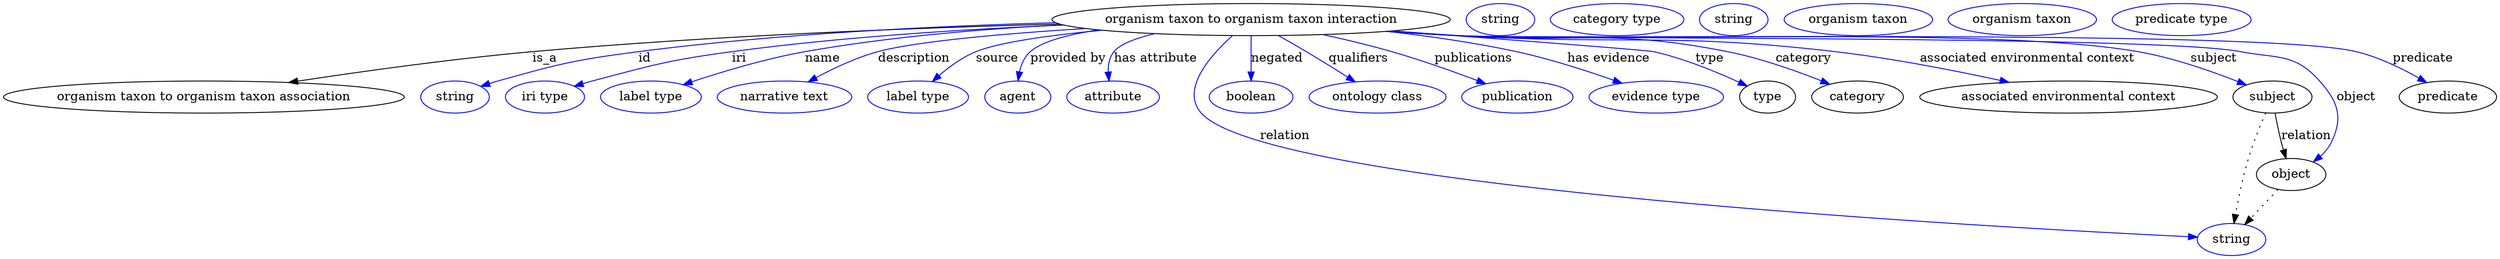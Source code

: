 digraph {
	graph [bb="0,0,2796.5,283"];
	node [label="\N"];
	"organism taxon to organism taxon interaction"	[height=0.5,
		label="organism taxon to organism taxon interaction",
		pos="1399.9,265",
		width=6.2106];
	"organism taxon to organism taxon association"	[height=0.5,
		pos="224.88,178",
		width=6.2467];
	"organism taxon to organism taxon interaction" -> "organism taxon to organism taxon association"	[label=is_a,
		lp="606.88,221.5",
		pos="e,319.92,194.35 1184.6,260.03 1021.8,255.72 792.97,246.89 592.88,229 503.94,221.05 403.54,207.07 330.1,195.91"];
	id	[color=blue,
		height=0.5,
		label=string,
		pos="505.88,178",
		width=1.0652];
	"organism taxon to organism taxon interaction" -> id	[color=blue,
		label=id,
		lp="718.88,221.5",
		pos="e,534.87,189.97 1180.3,261.49 1044.8,257.8 867.71,249.11 711.88,229 640.73,219.82 622.96,215.35 553.88,196 550.77,195.13 547.58,\
194.16 544.38,193.14",
		style=solid];
	iri	[color=blue,
		height=0.5,
		label="iri type",
		pos="606.88,178",
		width=1.2277];
	"organism taxon to organism taxon interaction" -> iri	[color=blue,
		label=iri,
		lp="824.88,221.5",
		pos="e,639.8,190.14 1189.7,258.85 1078.5,254.25 939.86,245.52 816.88,229 746.21,219.5 728.81,214.25 659.88,196 656.51,195.11 653.03,194.13 \
649.55,193.11",
		style=solid];
	name	[color=blue,
		height=0.5,
		label="label type",
		pos="725.88,178",
		width=1.5707];
	"organism taxon to organism taxon interaction" -> name	[color=blue,
		label=name,
		lp="918.88,221.5",
		pos="e,762.13,191.92 1188.4,259.15 1098.6,254.53 993.1,245.71 898.88,229 855.03,221.22 806.42,206.62 771.92,195.2",
		style=solid];
	description	[color=blue,
		height=0.5,
		label="narrative text",
		pos="875.88,178",
		width=2.0943];
	"organism taxon to organism taxon interaction" -> description	[color=blue,
		label=description,
		lp="1021.4,221.5",
		pos="e,902.47,194.98 1213.8,254.99 1123,249.28 1024.3,240.73 980.88,229 956.65,222.45 931.19,210.47 911.41,199.88",
		style=solid];
	source	[color=blue,
		height=0.5,
		label="label type",
		pos="1025.9,178",
		width=1.5707];
	"organism taxon to organism taxon interaction" -> source	[color=blue,
		label=source,
		lp="1114.9,221.5",
		pos="e,1041.9,195.41 1232.4,253 1174.4,247.5 1117.3,239.68 1090.9,229 1075.7,222.84 1060.9,212.08 1049.4,202.11",
		style=solid];
	"provided by"	[color=blue,
		height=0.5,
		label=agent,
		pos="1137.9,178",
		width=1.0291];
	"organism taxon to organism taxon interaction" -> "provided by"	[color=blue,
		label="provided by",
		lp="1194.4,221.5",
		pos="e,1138.1,196.34 1228.3,253.41 1194.3,248.22 1165,240.49 1151.9,229 1145.3,223.26 1141.7,214.72 1139.8,206.32",
		style=solid];
	"has attribute"	[color=blue,
		height=0.5,
		label=attribute,
		pos="1244.9,178",
		width=1.4443];
	"organism taxon to organism taxon interaction" -> "has attribute"	[color=blue,
		label="has attribute",
		lp="1292.9,221.5",
		pos="e,1240.3,196.1 1291.4,249.17 1270.4,244.11 1252.8,237.5 1245.9,229 1240.7,222.66 1239.2,214.21 1239.4,206.07",
		style=solid];
	relation	[color=blue,
		height=0.5,
		label=string,
		pos="2498.9,18",
		width=1.0652];
	"organism taxon to organism taxon interaction" -> relation	[color=blue,
		label=relation,
		lp="1437.9,134.5",
		pos="e,2460.7,20.714 1379,247.05 1354.6,225.16 1320.2,186.72 1343.9,160 1418.6,75.591 2241.3,31.177 2450.6,21.19",
		style=solid];
	negated	[color=blue,
		height=0.5,
		label=boolean,
		pos="1399.9,178",
		width=1.2999];
	"organism taxon to organism taxon interaction" -> negated	[color=blue,
		label=negated,
		lp="1428.9,221.5",
		pos="e,1399.9,196.18 1399.9,246.8 1399.9,235.16 1399.9,219.55 1399.9,206.24",
		style=solid];
	qualifiers	[color=blue,
		height=0.5,
		label="ontology class",
		pos="1540.9,178",
		width=2.1304];
	"organism taxon to organism taxon interaction" -> qualifiers	[color=blue,
		label=qualifiers,
		lp="1520.4,221.5",
		pos="e,1516.2,195.09 1430.6,247.04 1440.7,241.4 1451.8,235.03 1461.9,229 1477,219.98 1493.4,209.64 1507.4,200.72",
		style=solid];
	publications	[color=blue,
		height=0.5,
		label=publication,
		pos="1697.9,178",
		width=1.7332];
	"organism taxon to organism taxon interaction" -> publications	[color=blue,
		label=publications,
		lp="1648.9,221.5",
		pos="e,1662.6,192.98 1480.7,248.12 1505.7,242.69 1533,236.16 1557.9,229 1590.1,219.71 1625.7,206.96 1653,196.66",
		style=solid];
	"has evidence"	[color=blue,
		height=0.5,
		label="evidence type",
		pos="1853.9,178",
		width=2.0943];
	"organism taxon to organism taxon interaction" -> "has evidence"	[color=blue,
		label="has evidence",
		lp="1800.4,221.5",
		pos="e,1815.4,193.53 1551.9,251.73 1598.7,246.45 1650.2,239.09 1696.9,229 1734.1,220.96 1775.1,207.76 1805.8,196.95",
		style=solid];
	type	[height=0.5,
		pos="1978.9,178",
		width=0.86659];
	"organism taxon to organism taxon interaction" -> type	[color=blue,
		label=type,
		lp="1913.9,221.5",
		pos="e,1956,190.42 1558.2,252.24 1685.2,242.72 1843.6,230.63 1850.9,229 1884.7,221.43 1921.4,206.33 1946.8,194.69",
		style=solid];
	category	[height=0.5,
		pos="2079.9,178",
		width=1.4263];
	"organism taxon to organism taxon interaction" -> category	[color=blue,
		label=category,
		lp="2019.4,221.5",
		pos="e,2048.7,192.45 1557.5,252.22 1582.7,250.42 1608.5,248.62 1632.9,247 1766.6,238.12 1802.4,254.95 1933.9,229 1970.5,221.78 2010.5,\
207.62 2039.3,196.2",
		style=solid];
	"associated environmental context"	[height=0.5,
		pos="2315.9,178",
		width=4.6399];
	"organism taxon to organism taxon interaction" -> "associated environmental context"	[color=blue,
		label="associated environmental context",
		lp="2269.4,221.5",
		pos="e,2249.2,194.56 1554.9,252.03 1580.9,250.21 1607.7,248.46 1632.9,247 1820.3,236.17 1868.4,250.72 2054.9,229 2117.5,221.7 2187.7,\
207.94 2239.5,196.7",
		style=solid];
	subject	[height=0.5,
		pos="2544.9,178",
		width=1.2277];
	"organism taxon to organism taxon interaction" -> subject	[color=blue,
		label=subject,
		lp="2478.9,221.5",
		pos="e,2515.5,191.64 1552.1,251.81 1579,249.97 1606.7,248.26 1632.9,247 1801.8,238.84 2227.2,257.9 2393.9,229 2433,222.22 2475.8,207.29 \
2505.8,195.5",
		style=solid];
	object	[height=0.5,
		pos="2565.9,91",
		width=1.0832];
	"organism taxon to organism taxon interaction" -> object	[color=blue,
		label=object,
		lp="2638.9,178",
		pos="e,2590.8,105.25 1551.8,251.76 1578.8,249.92 1606.6,248.23 1632.9,247 1730.1,242.46 2413.2,247.18 2508.9,229 2550.3,221.12 2569.9,\
227.55 2597.9,196 2618.6,172.66 2624.6,155.03 2610.9,127 2608,121.17 2603.7,116.02 2598.8,111.6",
		style=solid];
	predicate	[height=0.5,
		pos="2741.9,178",
		width=1.5165];
	"organism taxon to organism taxon interaction" -> predicate	[color=blue,
		label=predicate,
		lp="2713.9,221.5",
		pos="e,2718,194.29 1551.5,251.73 1578.6,249.88 1606.5,248.2 1632.9,247 1744.6,241.93 2530.2,255.02 2638.9,229 2663.7,223.05 2689.6,210.45 \
2709.2,199.4",
		style=solid];
	association_type	[color=blue,
		height=0.5,
		label=string,
		pos="1679.9,265",
		width=1.0652];
	association_category	[color=blue,
		height=0.5,
		label="category type",
		pos="1810.9,265",
		width=2.0762];
	"organism taxon to organism taxon interaction_associated environmental context"	[color=blue,
		height=0.5,
		label=string,
		pos="1941.9,265",
		width=1.0652];
	subject -> relation	[pos="e,2501.6,36.136 2537.3,160.24 2531.4,146.64 2523.3,126.88 2517.9,109 2511.6,88.265 2506.7,64.241 2503.4,46.231",
		style=dotted];
	subject -> object	[label=relation,
		lp="2582.9,134.5",
		pos="e,2560.1,108.98 2547.9,159.77 2549.6,150.09 2552.1,137.8 2554.9,127 2555.6,124.32 2556.3,121.53 2557.1,118.76"];
	"organism taxon to organism taxon interaction_subject"	[color=blue,
		height=0.5,
		label="organism taxon",
		pos="2081.9,265",
		width=2.3109];
	object -> relation	[pos="e,2513.7,34.713 2551,74.243 2542.1,64.775 2530.5,52.56 2520.6,42.024",
		style=dotted];
	"organism taxon to organism taxon interaction_object"	[color=blue,
		height=0.5,
		label="organism taxon",
		pos="2265.9,265",
		width=2.3109];
	"organism taxon to organism taxon interaction_predicate"	[color=blue,
		height=0.5,
		label="predicate type",
		pos="2444.9,265",
		width=2.1665];
}
